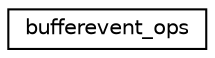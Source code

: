 digraph G
{
  edge [fontname="Helvetica",fontsize="10",labelfontname="Helvetica",labelfontsize="10"];
  node [fontname="Helvetica",fontsize="10",shape=record];
  rankdir="LR";
  Node1 [label="bufferevent_ops",height=0.2,width=0.4,color="black", fillcolor="white", style="filled",URL="$structbufferevent__ops.html"];
}
